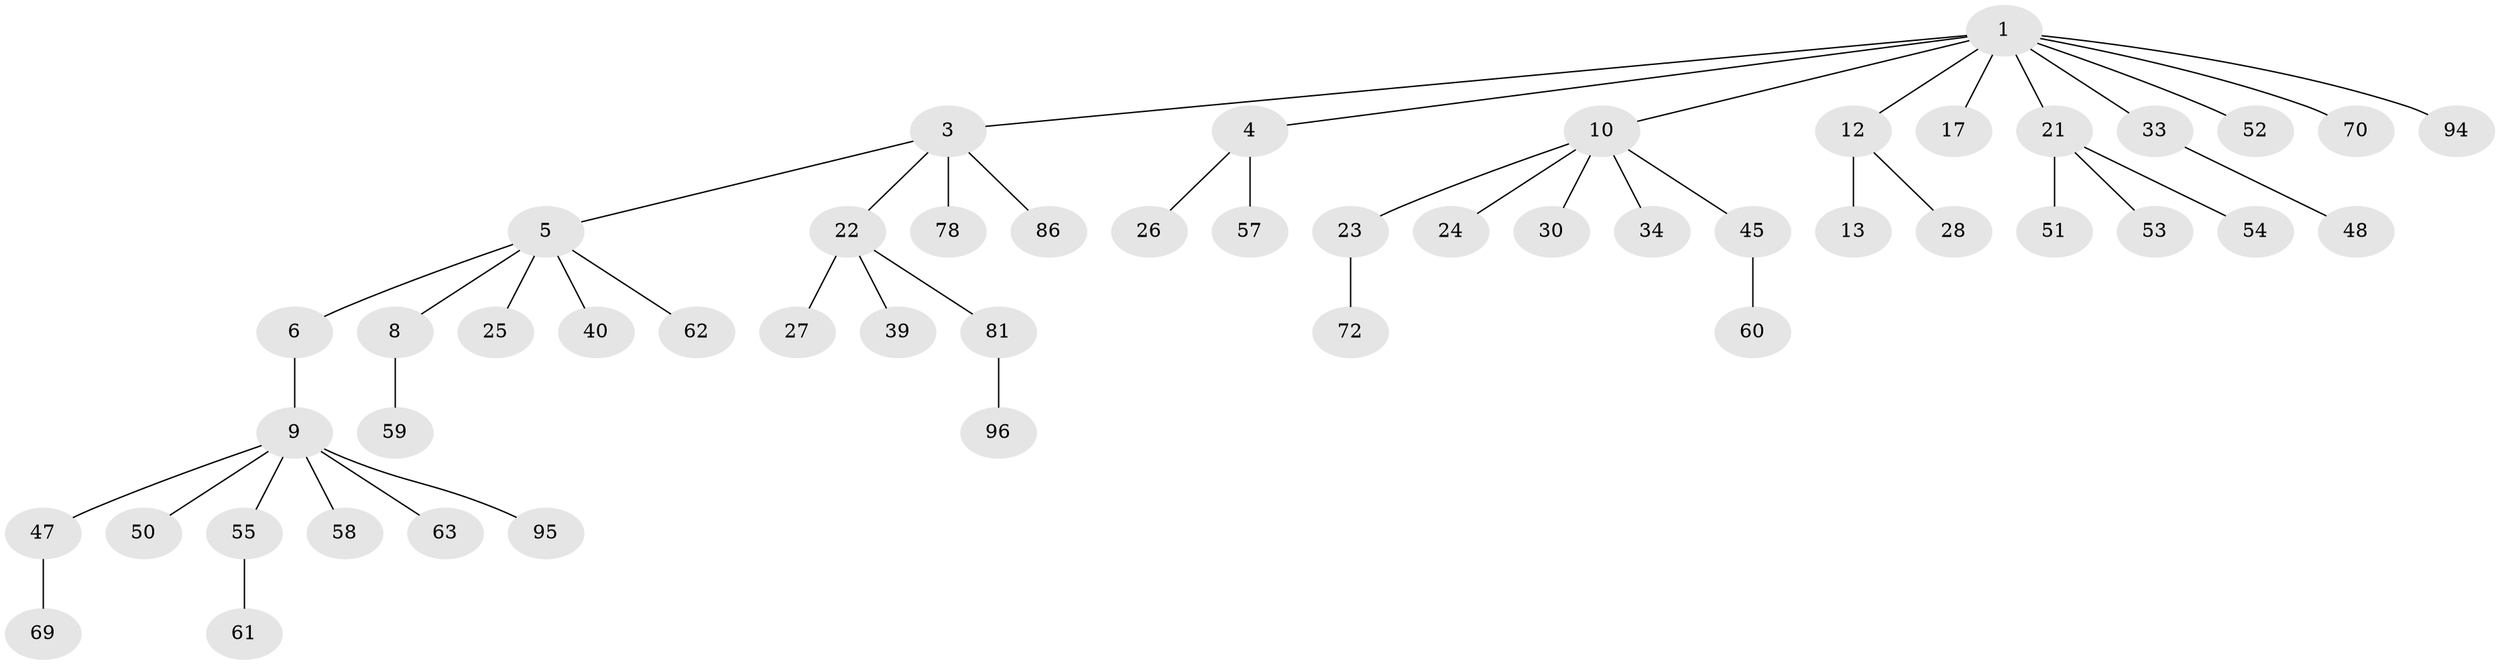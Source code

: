 // original degree distribution, {5: 0.030612244897959183, 7: 0.02040816326530612, 6: 0.02040816326530612, 3: 0.11224489795918367, 4: 0.05102040816326531, 2: 0.25510204081632654, 1: 0.5102040816326531}
// Generated by graph-tools (version 1.1) at 2025/19/03/04/25 18:19:25]
// undirected, 49 vertices, 48 edges
graph export_dot {
graph [start="1"]
  node [color=gray90,style=filled];
  1 [super="+2"];
  3 [super="+11"];
  4;
  5 [super="+7"];
  6 [super="+79+73"];
  8;
  9 [super="+20+19+14"];
  10 [super="+15"];
  12;
  13 [super="+93+43+16+32"];
  17 [super="+29"];
  21 [super="+36"];
  22 [super="+31"];
  23 [super="+49"];
  24 [super="+90"];
  25;
  26;
  27;
  28;
  30;
  33 [super="+87"];
  34 [super="+71+64"];
  39 [super="+42+65+41"];
  40 [super="+44"];
  45;
  47;
  48;
  50 [super="+74"];
  51 [super="+56+67"];
  52 [super="+66"];
  53;
  54;
  55;
  57;
  58;
  59;
  60;
  61;
  62 [super="+83"];
  63;
  69 [super="+84"];
  70;
  72;
  78;
  81 [super="+85"];
  86 [super="+91"];
  94;
  95;
  96;
  1 -- 12;
  1 -- 17;
  1 -- 33;
  1 -- 52;
  1 -- 3;
  1 -- 4;
  1 -- 21;
  1 -- 70;
  1 -- 10;
  1 -- 94;
  3 -- 5;
  3 -- 22;
  3 -- 78;
  3 -- 86;
  4 -- 26;
  4 -- 57;
  5 -- 6;
  5 -- 8;
  5 -- 25;
  5 -- 40;
  5 -- 62;
  6 -- 9;
  8 -- 59;
  9 -- 58;
  9 -- 63;
  9 -- 95;
  9 -- 50;
  9 -- 47;
  9 -- 55;
  10 -- 24;
  10 -- 45;
  10 -- 34;
  10 -- 30;
  10 -- 23;
  12 -- 13;
  12 -- 28;
  21 -- 51;
  21 -- 54;
  21 -- 53;
  22 -- 27;
  22 -- 81;
  22 -- 39;
  23 -- 72;
  33 -- 48;
  45 -- 60;
  47 -- 69;
  55 -- 61;
  81 -- 96;
}
